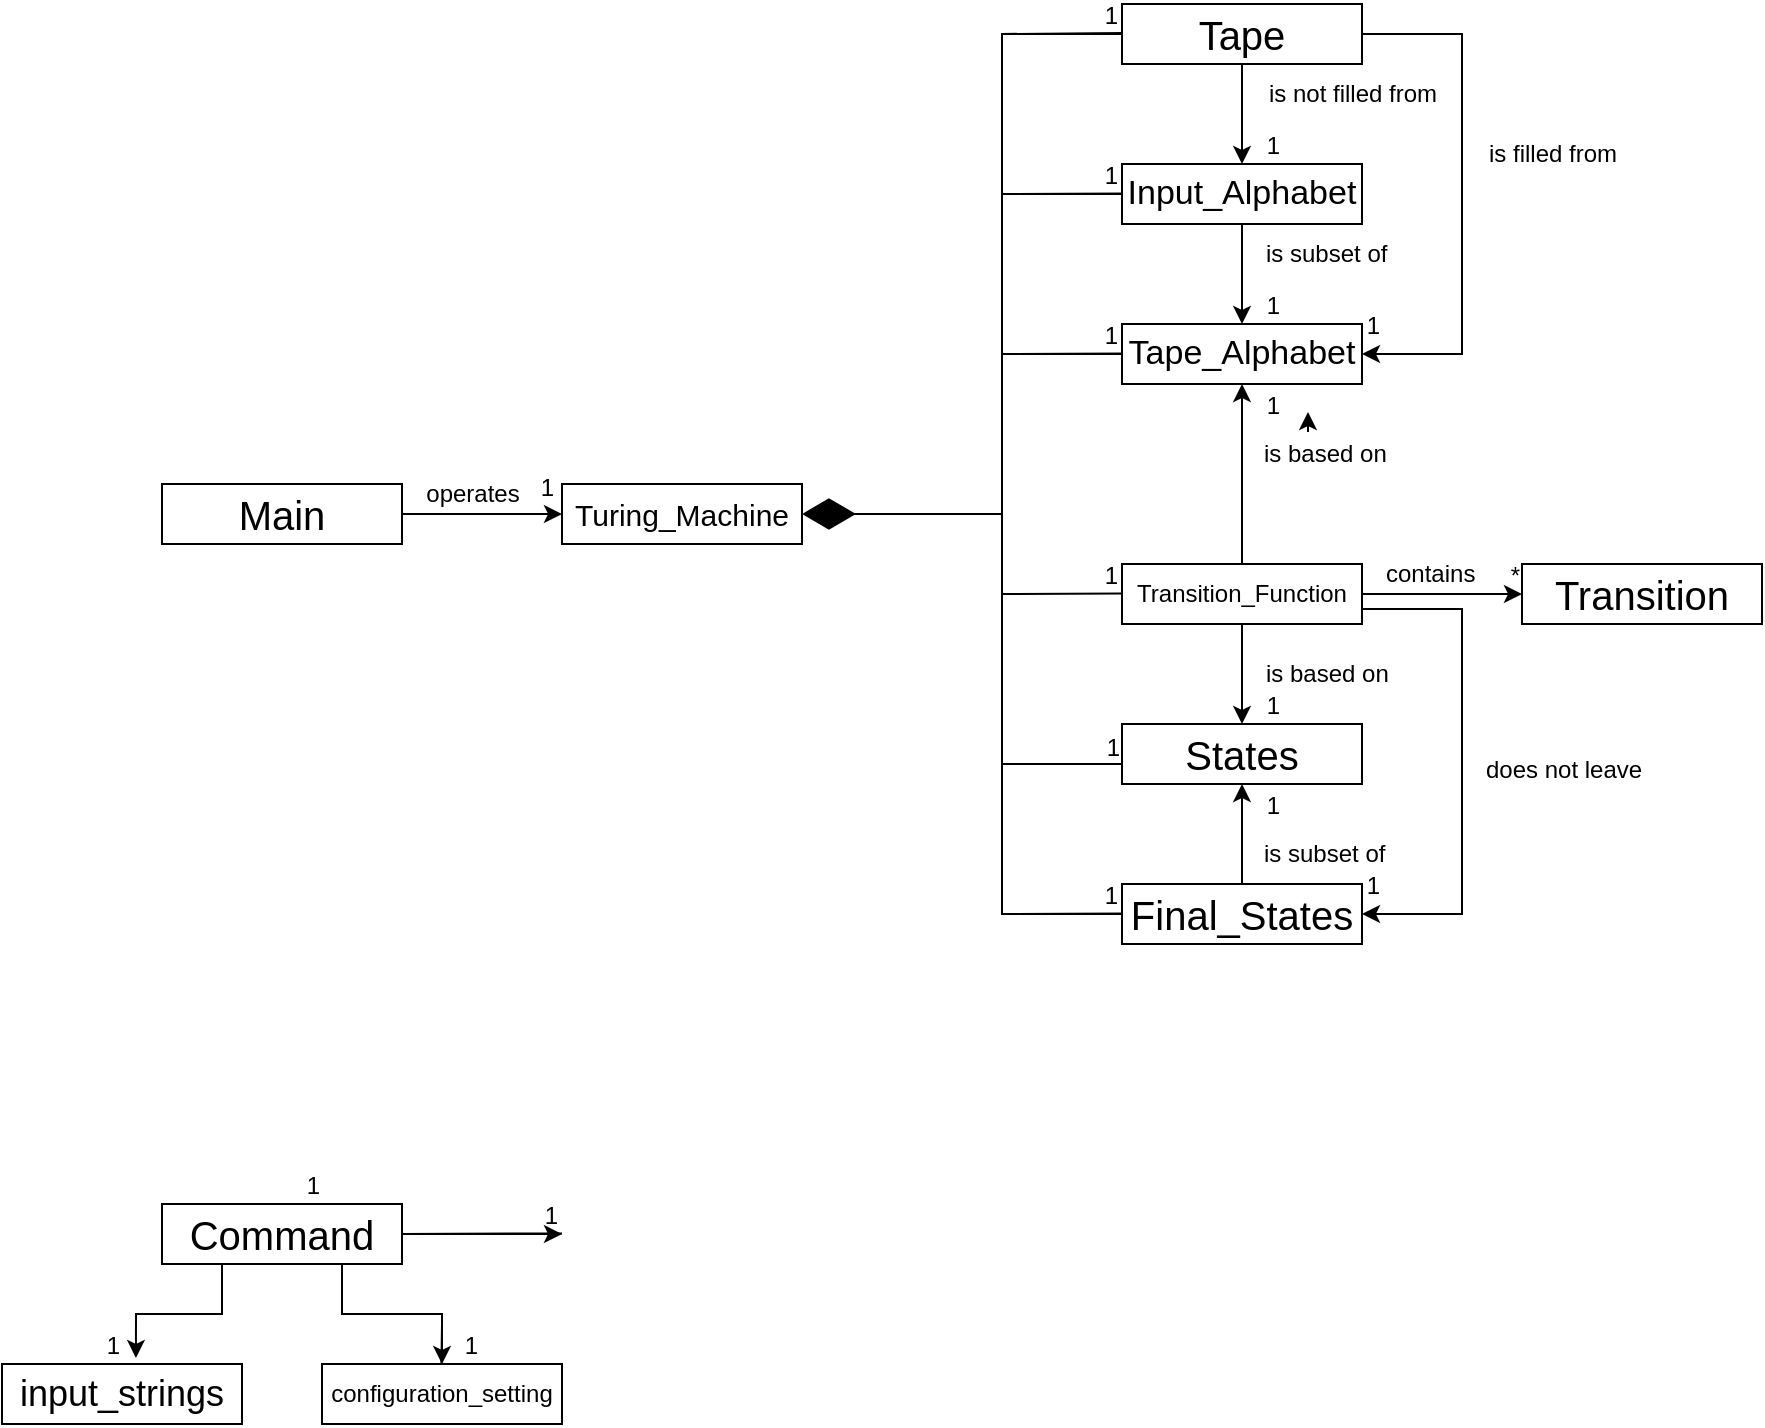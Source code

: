 <mxfile version="24.2.2" type="github">
  <diagram name="Page-1" id="BilDIiB9EAeW2KUR8oTg">
    <mxGraphModel dx="1431" dy="754" grid="1" gridSize="10" guides="1" tooltips="1" connect="1" arrows="1" fold="1" page="1" pageScale="1" pageWidth="850" pageHeight="1100" math="0" shadow="0">
      <root>
        <mxCell id="0" />
        <mxCell id="1" parent="0" />
        <mxCell id="VlBARi90VnZAebQQU7l1-14" style="edgeStyle=orthogonalEdgeStyle;rounded=0;orthogonalLoop=1;jettySize=auto;html=1;entryX=0;entryY=0.5;entryDx=0;entryDy=0;" edge="1" parent="1" source="Vjh2JXgH-vHC_lRV9fql-2" target="Vjh2JXgH-vHC_lRV9fql-9">
          <mxGeometry relative="1" as="geometry" />
        </mxCell>
        <mxCell id="Vjh2JXgH-vHC_lRV9fql-2" value="&lt;font style=&quot;font-size: 20px;&quot;&gt;Main&lt;/font&gt;" style="html=1;whiteSpace=wrap;" parent="1" vertex="1">
          <mxGeometry x="120" y="280" width="120" height="30" as="geometry" />
        </mxCell>
        <mxCell id="Vjh2JXgH-vHC_lRV9fql-11" style="edgeStyle=orthogonalEdgeStyle;rounded=0;orthogonalLoop=1;jettySize=auto;html=1;exitX=0.75;exitY=1;exitDx=0;exitDy=0;entryX=0.5;entryY=0;entryDx=0;entryDy=0;" parent="1" source="Vjh2JXgH-vHC_lRV9fql-3" target="Vjh2JXgH-vHC_lRV9fql-8" edge="1">
          <mxGeometry relative="1" as="geometry" />
        </mxCell>
        <mxCell id="Vjh2JXgH-vHC_lRV9fql-12" style="edgeStyle=orthogonalEdgeStyle;rounded=0;orthogonalLoop=1;jettySize=auto;html=1;entryX=0;entryY=0.5;entryDx=0;entryDy=0;" parent="1" source="Vjh2JXgH-vHC_lRV9fql-3" edge="1">
          <mxGeometry relative="1" as="geometry">
            <mxPoint x="320" y="655" as="targetPoint" />
          </mxGeometry>
        </mxCell>
        <mxCell id="Vjh2JXgH-vHC_lRV9fql-3" value="&lt;font style=&quot;font-size: 20px;&quot;&gt;Command&lt;/font&gt;" style="html=1;whiteSpace=wrap;" parent="1" vertex="1">
          <mxGeometry x="120" y="640" width="120" height="30" as="geometry" />
        </mxCell>
        <mxCell id="Vjh2JXgH-vHC_lRV9fql-6" value="&lt;font style=&quot;font-size: 18px;&quot;&gt;input_strings&lt;br&gt;&lt;/font&gt;" style="html=1;whiteSpace=wrap;" parent="1" vertex="1">
          <mxGeometry x="40" y="720" width="120" height="30" as="geometry" />
        </mxCell>
        <mxCell id="Vjh2JXgH-vHC_lRV9fql-8" value="&lt;font style=&quot;font-size: 12px;&quot;&gt;configuration_setting&lt;/font&gt;" style="html=1;whiteSpace=wrap;" parent="1" vertex="1">
          <mxGeometry x="200" y="720" width="120" height="30" as="geometry" />
        </mxCell>
        <mxCell id="Vjh2JXgH-vHC_lRV9fql-9" value="&lt;font style=&quot;font-size: 15px;&quot;&gt;Turing_Machine&lt;/font&gt;" style="html=1;whiteSpace=wrap;" parent="1" vertex="1">
          <mxGeometry x="320" y="280" width="120" height="30" as="geometry" />
        </mxCell>
        <mxCell id="Vjh2JXgH-vHC_lRV9fql-10" style="edgeStyle=orthogonalEdgeStyle;rounded=0;orthogonalLoop=1;jettySize=auto;html=1;exitX=0.25;exitY=1;exitDx=0;exitDy=0;entryX=0.558;entryY=-0.1;entryDx=0;entryDy=0;entryPerimeter=0;" parent="1" source="Vjh2JXgH-vHC_lRV9fql-3" target="Vjh2JXgH-vHC_lRV9fql-6" edge="1">
          <mxGeometry relative="1" as="geometry" />
        </mxCell>
        <mxCell id="Vjh2JXgH-vHC_lRV9fql-20" style="edgeStyle=orthogonalEdgeStyle;rounded=0;orthogonalLoop=1;jettySize=auto;html=1;exitX=0;exitY=0.5;exitDx=0;exitDy=0;entryX=0;entryY=0.5;entryDx=0;entryDy=0;strokeColor=default;endArrow=none;endFill=0;" parent="1" source="Vjh2JXgH-vHC_lRV9fql-13" target="Vjh2JXgH-vHC_lRV9fql-18" edge="1">
          <mxGeometry relative="1" as="geometry">
            <Array as="points">
              <mxPoint x="540" y="55" />
              <mxPoint x="540" y="495" />
            </Array>
          </mxGeometry>
        </mxCell>
        <mxCell id="Vjh2JXgH-vHC_lRV9fql-23" style="edgeStyle=orthogonalEdgeStyle;rounded=0;orthogonalLoop=1;jettySize=auto;html=1;exitX=0.5;exitY=1;exitDx=0;exitDy=0;entryX=0.5;entryY=0;entryDx=0;entryDy=0;" parent="1" source="Vjh2JXgH-vHC_lRV9fql-13" target="Vjh2JXgH-vHC_lRV9fql-14" edge="1">
          <mxGeometry relative="1" as="geometry" />
        </mxCell>
        <mxCell id="Vjh2JXgH-vHC_lRV9fql-30" style="edgeStyle=orthogonalEdgeStyle;rounded=0;orthogonalLoop=1;jettySize=auto;html=1;exitX=1;exitY=0.5;exitDx=0;exitDy=0;entryX=1;entryY=0.5;entryDx=0;entryDy=0;" parent="1" source="Vjh2JXgH-vHC_lRV9fql-13" target="Vjh2JXgH-vHC_lRV9fql-15" edge="1">
          <mxGeometry relative="1" as="geometry">
            <Array as="points">
              <mxPoint x="770" y="55" />
              <mxPoint x="770" y="215" />
            </Array>
          </mxGeometry>
        </mxCell>
        <mxCell id="Vjh2JXgH-vHC_lRV9fql-13" value="&lt;font style=&quot;font-size: 20px;&quot;&gt;Tape&lt;/font&gt;" style="html=1;whiteSpace=wrap;" parent="1" vertex="1">
          <mxGeometry x="600" y="40" width="120" height="30" as="geometry" />
        </mxCell>
        <mxCell id="Vjh2JXgH-vHC_lRV9fql-24" style="edgeStyle=orthogonalEdgeStyle;rounded=0;orthogonalLoop=1;jettySize=auto;html=1;exitX=0.5;exitY=1;exitDx=0;exitDy=0;entryX=0.5;entryY=0;entryDx=0;entryDy=0;" parent="1" source="Vjh2JXgH-vHC_lRV9fql-14" target="Vjh2JXgH-vHC_lRV9fql-15" edge="1">
          <mxGeometry relative="1" as="geometry" />
        </mxCell>
        <mxCell id="Vjh2JXgH-vHC_lRV9fql-31" style="edgeStyle=orthogonalEdgeStyle;rounded=0;orthogonalLoop=1;jettySize=auto;html=1;exitX=0;exitY=0.5;exitDx=0;exitDy=0;endArrow=none;endFill=0;" parent="1" source="Vjh2JXgH-vHC_lRV9fql-14" edge="1">
          <mxGeometry relative="1" as="geometry">
            <mxPoint x="540" y="135" as="targetPoint" />
          </mxGeometry>
        </mxCell>
        <mxCell id="Vjh2JXgH-vHC_lRV9fql-14" value="&lt;font style=&quot;font-size: 17px;&quot;&gt;Input_Alphabet&lt;/font&gt;" style="html=1;whiteSpace=wrap;" parent="1" vertex="1">
          <mxGeometry x="600" y="120" width="120" height="30" as="geometry" />
        </mxCell>
        <mxCell id="Vjh2JXgH-vHC_lRV9fql-32" style="edgeStyle=orthogonalEdgeStyle;rounded=0;orthogonalLoop=1;jettySize=auto;html=1;exitX=0;exitY=0.5;exitDx=0;exitDy=0;endArrow=none;endFill=0;" parent="1" source="Vjh2JXgH-vHC_lRV9fql-15" edge="1">
          <mxGeometry relative="1" as="geometry">
            <mxPoint x="540" y="215" as="targetPoint" />
          </mxGeometry>
        </mxCell>
        <mxCell id="Vjh2JXgH-vHC_lRV9fql-15" value="&lt;font style=&quot;font-size: 17px;&quot;&gt;Tape_Alphabet&lt;/font&gt;" style="html=1;whiteSpace=wrap;" parent="1" vertex="1">
          <mxGeometry x="600" y="200" width="120" height="30" as="geometry" />
        </mxCell>
        <mxCell id="Vjh2JXgH-vHC_lRV9fql-27" style="edgeStyle=orthogonalEdgeStyle;rounded=0;orthogonalLoop=1;jettySize=auto;html=1;exitX=0.5;exitY=0;exitDx=0;exitDy=0;entryX=0.5;entryY=1;entryDx=0;entryDy=0;" parent="1" source="Vjh2JXgH-vHC_lRV9fql-16" target="Vjh2JXgH-vHC_lRV9fql-15" edge="1">
          <mxGeometry relative="1" as="geometry" />
        </mxCell>
        <mxCell id="Vjh2JXgH-vHC_lRV9fql-28" style="edgeStyle=orthogonalEdgeStyle;rounded=0;orthogonalLoop=1;jettySize=auto;html=1;exitX=1;exitY=0.75;exitDx=0;exitDy=0;entryX=1;entryY=0.5;entryDx=0;entryDy=0;" parent="1" source="Vjh2JXgH-vHC_lRV9fql-16" target="Vjh2JXgH-vHC_lRV9fql-18" edge="1">
          <mxGeometry relative="1" as="geometry">
            <Array as="points">
              <mxPoint x="770" y="343" />
              <mxPoint x="770" y="495" />
            </Array>
          </mxGeometry>
        </mxCell>
        <mxCell id="Vjh2JXgH-vHC_lRV9fql-29" style="edgeStyle=orthogonalEdgeStyle;rounded=0;orthogonalLoop=1;jettySize=auto;html=1;exitX=1;exitY=0.5;exitDx=0;exitDy=0;" parent="1" source="Vjh2JXgH-vHC_lRV9fql-16" target="Vjh2JXgH-vHC_lRV9fql-19" edge="1">
          <mxGeometry relative="1" as="geometry" />
        </mxCell>
        <mxCell id="Vjh2JXgH-vHC_lRV9fql-59" style="edgeStyle=orthogonalEdgeStyle;rounded=0;orthogonalLoop=1;jettySize=auto;html=1;exitX=0.5;exitY=1;exitDx=0;exitDy=0;" parent="1" source="Vjh2JXgH-vHC_lRV9fql-16" target="Vjh2JXgH-vHC_lRV9fql-17" edge="1">
          <mxGeometry relative="1" as="geometry" />
        </mxCell>
        <mxCell id="Vjh2JXgH-vHC_lRV9fql-16" value="Transition_Function" style="html=1;whiteSpace=wrap;" parent="1" vertex="1">
          <mxGeometry x="600" y="320" width="120" height="30" as="geometry" />
        </mxCell>
        <mxCell id="Vjh2JXgH-vHC_lRV9fql-17" value="&lt;font style=&quot;font-size: 20px;&quot;&gt;States&lt;/font&gt;" style="html=1;whiteSpace=wrap;" parent="1" vertex="1">
          <mxGeometry x="600" y="400" width="120" height="30" as="geometry" />
        </mxCell>
        <mxCell id="Vjh2JXgH-vHC_lRV9fql-25" style="edgeStyle=orthogonalEdgeStyle;rounded=0;orthogonalLoop=1;jettySize=auto;html=1;exitX=0.5;exitY=0;exitDx=0;exitDy=0;entryX=0.5;entryY=1;entryDx=0;entryDy=0;" parent="1" source="Vjh2JXgH-vHC_lRV9fql-18" target="Vjh2JXgH-vHC_lRV9fql-17" edge="1">
          <mxGeometry relative="1" as="geometry" />
        </mxCell>
        <mxCell id="Vjh2JXgH-vHC_lRV9fql-18" value="&lt;font style=&quot;font-size: 20px;&quot;&gt;Final_States&lt;/font&gt;" style="html=1;whiteSpace=wrap;" parent="1" vertex="1">
          <mxGeometry x="600" y="480" width="120" height="30" as="geometry" />
        </mxCell>
        <mxCell id="Vjh2JXgH-vHC_lRV9fql-19" value="&lt;font style=&quot;font-size: 20px;&quot;&gt;Transition&lt;/font&gt;" style="html=1;whiteSpace=wrap;" parent="1" vertex="1">
          <mxGeometry x="800" y="320" width="120" height="30" as="geometry" />
        </mxCell>
        <mxCell id="Vjh2JXgH-vHC_lRV9fql-22" value="" style="endArrow=diamondThin;endFill=1;endSize=24;html=1;rounded=0;entryX=1;entryY=0.5;entryDx=0;entryDy=0;" parent="1" target="Vjh2JXgH-vHC_lRV9fql-9" edge="1">
          <mxGeometry width="160" relative="1" as="geometry">
            <mxPoint x="540" y="295" as="sourcePoint" />
            <mxPoint x="500" y="400" as="targetPoint" />
          </mxGeometry>
        </mxCell>
        <mxCell id="Vjh2JXgH-vHC_lRV9fql-35" value="" style="endArrow=none;html=1;rounded=0;" parent="1" edge="1">
          <mxGeometry relative="1" as="geometry">
            <mxPoint x="540" y="55" as="sourcePoint" />
            <mxPoint x="600" y="54.5" as="targetPoint" />
          </mxGeometry>
        </mxCell>
        <mxCell id="Vjh2JXgH-vHC_lRV9fql-36" value="1" style="resizable=0;html=1;whiteSpace=wrap;align=right;verticalAlign=bottom;" parent="Vjh2JXgH-vHC_lRV9fql-35" connectable="0" vertex="1">
          <mxGeometry x="1" relative="1" as="geometry" />
        </mxCell>
        <mxCell id="Vjh2JXgH-vHC_lRV9fql-38" value="" style="endArrow=none;html=1;rounded=0;" parent="1" edge="1">
          <mxGeometry relative="1" as="geometry">
            <mxPoint x="540" y="135" as="sourcePoint" />
            <mxPoint x="600" y="134.71" as="targetPoint" />
          </mxGeometry>
        </mxCell>
        <mxCell id="Vjh2JXgH-vHC_lRV9fql-39" value="1" style="resizable=0;html=1;whiteSpace=wrap;align=right;verticalAlign=bottom;" parent="Vjh2JXgH-vHC_lRV9fql-38" connectable="0" vertex="1">
          <mxGeometry x="1" relative="1" as="geometry" />
        </mxCell>
        <mxCell id="Vjh2JXgH-vHC_lRV9fql-40" value="" style="endArrow=none;html=1;rounded=0;" parent="1" edge="1">
          <mxGeometry relative="1" as="geometry">
            <mxPoint x="540" y="495" as="sourcePoint" />
            <mxPoint x="600" y="494.71" as="targetPoint" />
          </mxGeometry>
        </mxCell>
        <mxCell id="Vjh2JXgH-vHC_lRV9fql-41" value="1" style="resizable=0;html=1;whiteSpace=wrap;align=right;verticalAlign=bottom;" parent="Vjh2JXgH-vHC_lRV9fql-40" connectable="0" vertex="1">
          <mxGeometry x="1" relative="1" as="geometry" />
        </mxCell>
        <mxCell id="Vjh2JXgH-vHC_lRV9fql-42" value="" style="endArrow=none;html=1;rounded=0;" parent="1" edge="1">
          <mxGeometry relative="1" as="geometry">
            <mxPoint x="540" y="420" as="sourcePoint" />
            <mxPoint x="600" y="420" as="targetPoint" />
          </mxGeometry>
        </mxCell>
        <mxCell id="Vjh2JXgH-vHC_lRV9fql-43" value="1" style="resizable=0;html=1;whiteSpace=wrap;align=right;verticalAlign=bottom;" parent="Vjh2JXgH-vHC_lRV9fql-42" connectable="0" vertex="1">
          <mxGeometry x="1" relative="1" as="geometry" />
        </mxCell>
        <mxCell id="Vjh2JXgH-vHC_lRV9fql-44" value="" style="endArrow=none;html=1;rounded=0;" parent="1" edge="1">
          <mxGeometry relative="1" as="geometry">
            <mxPoint x="540" y="335" as="sourcePoint" />
            <mxPoint x="600" y="334.71" as="targetPoint" />
          </mxGeometry>
        </mxCell>
        <mxCell id="Vjh2JXgH-vHC_lRV9fql-45" value="1" style="resizable=0;html=1;whiteSpace=wrap;align=right;verticalAlign=bottom;" parent="Vjh2JXgH-vHC_lRV9fql-44" connectable="0" vertex="1">
          <mxGeometry x="1" relative="1" as="geometry" />
        </mxCell>
        <mxCell id="Vjh2JXgH-vHC_lRV9fql-46" value="" style="endArrow=none;html=1;rounded=0;" parent="1" edge="1">
          <mxGeometry relative="1" as="geometry">
            <mxPoint x="540" y="215" as="sourcePoint" />
            <mxPoint x="600" y="214.71" as="targetPoint" />
          </mxGeometry>
        </mxCell>
        <mxCell id="Vjh2JXgH-vHC_lRV9fql-47" value="1" style="resizable=0;html=1;whiteSpace=wrap;align=right;verticalAlign=bottom;" parent="Vjh2JXgH-vHC_lRV9fql-46" connectable="0" vertex="1">
          <mxGeometry x="1" relative="1" as="geometry" />
        </mxCell>
        <mxCell id="Vjh2JXgH-vHC_lRV9fql-48" value="" style="endArrow=none;html=1;rounded=0;exitX=1;exitY=0.5;exitDx=0;exitDy=0;" parent="1" source="Vjh2JXgH-vHC_lRV9fql-3" edge="1">
          <mxGeometry relative="1" as="geometry">
            <mxPoint x="160" y="654.71" as="sourcePoint" />
            <mxPoint x="320" y="654.71" as="targetPoint" />
          </mxGeometry>
        </mxCell>
        <mxCell id="Vjh2JXgH-vHC_lRV9fql-49" value="1" style="resizable=0;html=1;whiteSpace=wrap;align=right;verticalAlign=bottom;" parent="Vjh2JXgH-vHC_lRV9fql-48" connectable="0" vertex="1">
          <mxGeometry x="1" relative="1" as="geometry" />
        </mxCell>
        <mxCell id="Vjh2JXgH-vHC_lRV9fql-50" value="" style="endArrow=none;html=1;rounded=0;" parent="1" edge="1">
          <mxGeometry relative="1" as="geometry">
            <mxPoint x="260" y="700" as="sourcePoint" />
            <mxPoint x="259.71" y="720" as="targetPoint" />
          </mxGeometry>
        </mxCell>
        <mxCell id="Vjh2JXgH-vHC_lRV9fql-51" value="1" style="resizable=0;html=1;whiteSpace=wrap;align=right;verticalAlign=bottom;" parent="Vjh2JXgH-vHC_lRV9fql-50" connectable="0" vertex="1">
          <mxGeometry x="1" relative="1" as="geometry">
            <mxPoint x="20" as="offset" />
          </mxGeometry>
        </mxCell>
        <mxCell id="Vjh2JXgH-vHC_lRV9fql-52" value="1" style="resizable=0;html=1;whiteSpace=wrap;align=right;verticalAlign=bottom;" parent="1" connectable="0" vertex="1">
          <mxGeometry x="100.0" y="719.998" as="geometry" />
        </mxCell>
        <mxCell id="Vjh2JXgH-vHC_lRV9fql-53" value="1" style="resizable=0;html=1;whiteSpace=wrap;align=right;verticalAlign=bottom;" parent="1" connectable="0" vertex="1">
          <mxGeometry x="200.0" y="639.998" as="geometry" />
        </mxCell>
        <mxCell id="Vjh2JXgH-vHC_lRV9fql-54" value="*" style="resizable=0;html=1;whiteSpace=wrap;align=right;verticalAlign=bottom;" parent="1" connectable="0" vertex="1">
          <mxGeometry x="800.0" y="334.998" as="geometry" />
        </mxCell>
        <mxCell id="Vjh2JXgH-vHC_lRV9fql-56" value="1" style="resizable=0;html=1;whiteSpace=wrap;align=right;verticalAlign=bottom;" parent="1" connectable="0" vertex="1">
          <mxGeometry x="680.0" y="449.998" as="geometry" />
        </mxCell>
        <mxCell id="Vjh2JXgH-vHC_lRV9fql-57" value="1" style="resizable=0;html=1;whiteSpace=wrap;align=right;verticalAlign=bottom;" parent="1" connectable="0" vertex="1">
          <mxGeometry x="680.0" y="399.998" as="geometry" />
        </mxCell>
        <mxCell id="Vjh2JXgH-vHC_lRV9fql-58" value="1" style="resizable=0;html=1;whiteSpace=wrap;align=right;verticalAlign=bottom;" parent="1" connectable="0" vertex="1">
          <mxGeometry x="680.0" y="249.998" as="geometry" />
        </mxCell>
        <mxCell id="Vjh2JXgH-vHC_lRV9fql-60" value="1" style="resizable=0;html=1;whiteSpace=wrap;align=right;verticalAlign=bottom;" parent="1" connectable="0" vertex="1">
          <mxGeometry x="680.0" y="199.998" as="geometry" />
        </mxCell>
        <mxCell id="Vjh2JXgH-vHC_lRV9fql-61" value="1" style="resizable=0;html=1;whiteSpace=wrap;align=right;verticalAlign=bottom;" parent="1" connectable="0" vertex="1">
          <mxGeometry x="680.0" y="119.998" as="geometry" />
        </mxCell>
        <mxCell id="Vjh2JXgH-vHC_lRV9fql-62" value="1" style="resizable=0;html=1;whiteSpace=wrap;align=right;verticalAlign=bottom;" parent="1" connectable="0" vertex="1">
          <mxGeometry x="730.0" y="489.998" as="geometry" />
        </mxCell>
        <mxCell id="Vjh2JXgH-vHC_lRV9fql-63" value="1" style="resizable=0;html=1;whiteSpace=wrap;align=right;verticalAlign=bottom;" parent="1" connectable="0" vertex="1">
          <mxGeometry x="730.0" y="209.998" as="geometry" />
        </mxCell>
        <mxCell id="VlBARi90VnZAebQQU7l1-1" value="&lt;div&gt;is not filled from&lt;/div&gt;" style="text;html=1;align=center;verticalAlign=middle;resizable=0;points=[];autosize=1;strokeColor=none;fillColor=none;" vertex="1" parent="1">
          <mxGeometry x="660" y="70" width="110" height="30" as="geometry" />
        </mxCell>
        <mxCell id="VlBARi90VnZAebQQU7l1-2" value="is filled from" style="text;html=1;align=center;verticalAlign=middle;resizable=0;points=[];autosize=1;strokeColor=none;fillColor=none;" vertex="1" parent="1">
          <mxGeometry x="770" y="100" width="90" height="30" as="geometry" />
        </mxCell>
        <mxCell id="VlBARi90VnZAebQQU7l1-5" value="&lt;div align=&quot;left&quot;&gt;is subset of&lt;br&gt;&lt;/div&gt;" style="text;html=1;align=left;verticalAlign=middle;resizable=0;points=[];autosize=1;strokeColor=none;fillColor=none;" vertex="1" parent="1">
          <mxGeometry x="670" y="150" width="90" height="30" as="geometry" />
        </mxCell>
        <mxCell id="VlBARi90VnZAebQQU7l1-6" value="is based on" style="text;html=1;align=left;verticalAlign=middle;resizable=0;points=[];autosize=1;strokeColor=none;fillColor=none;" vertex="1" parent="1">
          <mxGeometry x="669" y="250" width="90" height="30" as="geometry" />
        </mxCell>
        <mxCell id="VlBARi90VnZAebQQU7l1-7" value="&lt;div align=&quot;left&quot;&gt;contains&lt;/div&gt;" style="text;html=1;align=left;verticalAlign=middle;resizable=0;points=[];autosize=1;strokeColor=none;fillColor=none;" vertex="1" parent="1">
          <mxGeometry x="730" y="310" width="70" height="30" as="geometry" />
        </mxCell>
        <mxCell id="VlBARi90VnZAebQQU7l1-9" value="" style="endArrow=classic;html=1;rounded=0;strokeWidth=1;" edge="1" parent="1">
          <mxGeometry width="50" height="50" relative="1" as="geometry">
            <mxPoint x="693" y="254" as="sourcePoint" />
            <mxPoint x="693" y="244" as="targetPoint" />
          </mxGeometry>
        </mxCell>
        <mxCell id="VlBARi90VnZAebQQU7l1-10" value="is based on" style="text;html=1;align=left;verticalAlign=middle;resizable=0;points=[];autosize=1;strokeColor=none;fillColor=none;" vertex="1" parent="1">
          <mxGeometry x="670" y="360" width="90" height="30" as="geometry" />
        </mxCell>
        <mxCell id="VlBARi90VnZAebQQU7l1-12" value="is subset of" style="text;html=1;align=left;verticalAlign=middle;resizable=0;points=[];autosize=1;strokeColor=none;fillColor=none;" vertex="1" parent="1">
          <mxGeometry x="669" y="450" width="90" height="30" as="geometry" />
        </mxCell>
        <mxCell id="VlBARi90VnZAebQQU7l1-13" value="does not leave" style="text;html=1;align=left;verticalAlign=middle;resizable=0;points=[];autosize=1;strokeColor=none;fillColor=none;" vertex="1" parent="1">
          <mxGeometry x="780" y="408" width="100" height="30" as="geometry" />
        </mxCell>
        <mxCell id="VlBARi90VnZAebQQU7l1-15" value="1" style="resizable=0;html=1;whiteSpace=wrap;align=right;verticalAlign=bottom;" connectable="0" vertex="1" parent="1">
          <mxGeometry x="317.999" y="290.0" as="geometry" />
        </mxCell>
        <mxCell id="VlBARi90VnZAebQQU7l1-16" value="operates" style="text;html=1;align=center;verticalAlign=middle;resizable=0;points=[];autosize=1;strokeColor=none;fillColor=none;" vertex="1" parent="1">
          <mxGeometry x="240" y="270" width="70" height="30" as="geometry" />
        </mxCell>
      </root>
    </mxGraphModel>
  </diagram>
</mxfile>
